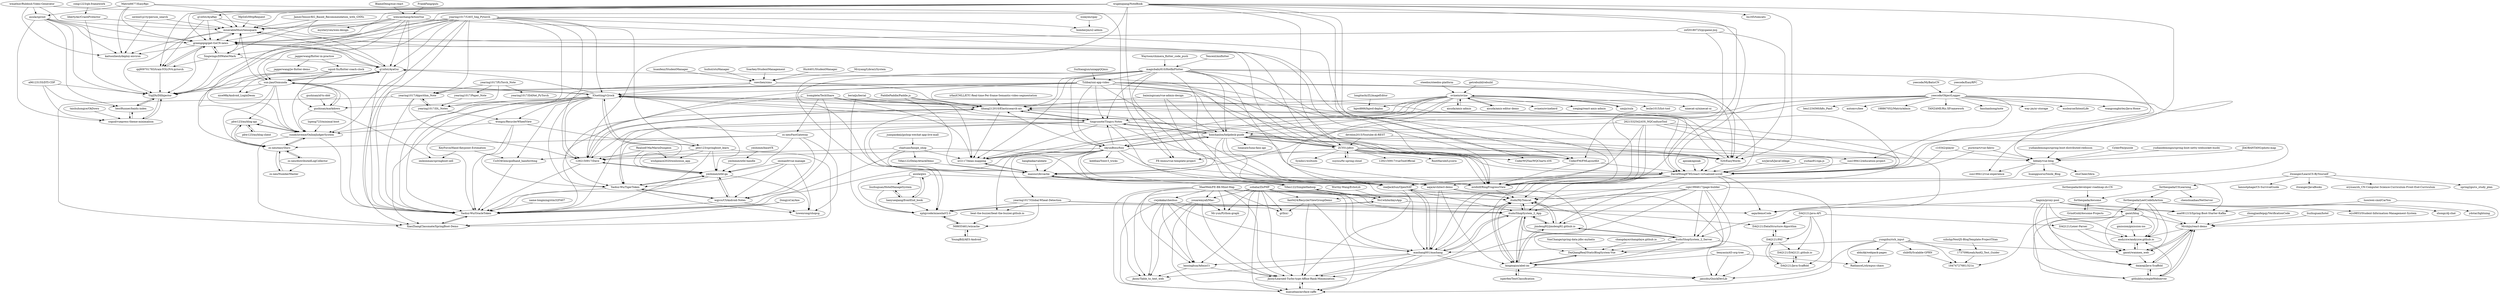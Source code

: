digraph G {
"BlameDeng/xue-react" -> "wencaizhang/ActionVue" ["e"=1]
"Soarkey/StudentManagement" -> "rawchen/sims" ["e"=1]
"getrebuild/rebuild" -> "ovineio/ovine" ["e"=1]
"purestart/vue-fabric" -> "DavidWong9785/react-virtualized-scroll" ["e"=1]
"purestart/vue-fabric" -> "hbbaly/vue-blog" ["e"=1]
"JIAOBANTANG/photo-map" -> "hbbaly/vue-blog" ["e"=1]
"baimingxuan/vue-admin-design" -> "lihang212010/Elasticsearch-ais" ["e"=1]
"baimingxuan/vue-admin-design" -> "hoochanlon/helpdesk-guide" ["e"=1]
"baimingxuan/vue-admin-design" -> "DavidWong9785/react-virtualized-scroll" ["e"=1]
"baimingxuan/vue-admin-design" -> "realJackSun/OpenNAT" ["e"=1]
"Mp5A5/HttpRequest" -> "miserableMost/tensquare" ["e"=1]
"FrankFang/gulu" -> "wencaizhang/ActionVue" ["e"=1]
"aisuda/amis-admin" -> "ovineio/ovine" ["e"=1]
"itudo/MyTomcat" -> "itudo/ShopSystem_2_App"
"itudo/MyTomcat" -> "jimdeng92/jimdeng92.github.io" ["e"=1]
"itudo/MyTomcat" -> "kingmajun/abel-im"
"ovineio/ovine" -> "aisuda/amis-editor-demo" ["e"=1]
"ovineio/ovine" -> "aisuda/amis-admin" ["e"=1]
"ovineio/ovine" -> "ovineio/ovineherd" ["e"=1]
"ovineio/ovine" -> "xr2117/bean-mapping"
"ovineio/ovine" -> "lihang212010/Elasticsearch-ais"
"ovineio/ovine" -> "realJackSun/OpenNAT"
"ovineio/ovine" -> "tingyunote/Tingyu-Notes"
"ovineio/ovine" -> "iceqing/react-amis-admin" ["e"=1]
"ovineio/ovine" -> "Yaohui-Wu/TigerToken"
"ovineio/ovine" -> "umijs/sula" ["e"=1]
"ovineio/ovine" -> "hoochanlon/helpdesk-guide"
"ovineio/ovine" -> "bgwd666/bgwd-deploy"
"ovineio/ovine" -> "leslie1015/list-tool" ["e"=1]
"ovineio/ovine" -> "skyunBoss/fsxy"
"ovineio/ovine" -> "ninecat-ui/ninecat-ui" ["e"=1]
"yeecode/ObjectLogger" -> "way-jm/xr-storage" ["e"=1]
"yeecode/ObjectLogger" -> "hbbaly/vue-blog"
"yeecode/ObjectLogger" -> "ausboyue/IntentLife" ["e"=1]
"yeecode/ObjectLogger" -> "wangcongbirley/Java-Home" ["e"=1]
"yeecode/ObjectLogger" -> "mazouri/kvcache"
"yeecode/ObjectLogger" -> "sun199412/education-project" ["e"=1]
"yeecode/ObjectLogger" -> "ben1234560/k8s_PaaS" ["e"=1]
"yeecode/ObjectLogger" -> "lihang212010/Elasticsearch-ais"
"yeecode/ObjectLogger" -> "xr2117/bean-mapping"
"yeecode/ObjectLogger" -> "automvc/bee" ["e"=1]
"yeecode/ObjectLogger" -> "188867052/MatrixAdmin" ["e"=1]
"yeecode/ObjectLogger" -> "sun199412/vue-experience" ["e"=1]
"yeecode/ObjectLogger" -> "CoderFM/FMLayoutKit" ["e"=1]
"yeecode/ObjectLogger" -> "TANZAME/Riz.XFramework" ["e"=1]
"yeecode/ObjectLogger" -> "fanshanhong/note" ["e"=1]
"steedos/steedos-platform" -> "ovineio/ovine" ["e"=1]
"tingyunote/Tingyu-Notes" -> "lihang212010/Elasticsearch-ais"
"tingyunote/Tingyu-Notes" -> "xr2117/bean-mapping"
"tingyunote/Tingyu-Notes" -> "DavidWong9785/react-virtualized-scroll"
"tingyunote/Tingyu-Notes" -> "520/EasyWords" ["e"=1]
"tingyunote/Tingyu-Notes" -> "hoochanlon/helpdesk-guide"
"tingyunote/Tingyu-Notes" -> "Yaohui-Wu/OracleToken"
"tingyunote/Tingyu-Notes" -> "1292150917/Dave"
"tingyunote/Tingyu-Notes" -> "realJackSun/OpenNAT"
"tingyunote/Tingyu-Notes" -> "IOsetting/v2rock"
"tingyunote/Tingyu-Notes" -> "mazouri/kvcache"
"tingyunote/Tingyu-Notes" -> "aaja/architect-demo" ["e"=1]
"SuiXiangjun/uniappQQmic" -> "Tzlibai/uni-app-video" ["e"=1]
"changdaye/changdaye.github.io" -> "DaiQiangReal/StaticBlogSystem-Vue"
"andyyxw/andyyxw.github.io" -> "gaoxt/wanmen_web"
"yudiandemingzi/spring-boot-distributed-redisson" -> "hbbaly/vue-blog" ["e"=1]
"c10342/player" -> "hbbaly/vue-blog" ["e"=1]
"c10342/player" -> "DavidWong9785/react-virtualized-scroll" ["e"=1]
"zhongjianfeipqy/VerificationCode" -> "Mrshiju/react-demo"
"zxf20180725/pygame-jxzj" -> "520/EasyWords" ["e"=1]
"zxf20180725/pygame-jxzj" -> "greenpipig/get-GoCN-news"
"zxf20180725/pygame-jxzj" -> "mtdhllf/RingProgressView"
"Hui4401/StudentManager" -> "rawchen/sims" ["e"=1]
"Mrzyang/LibrarySystem" -> "rawchen/sims" ["e"=1]
"liuzhuguan/HotelManageSystem" -> "xplqycode/miaoshaV2.0"
"liuzhuguan/HotelManageSystem" -> "hanyueqiang/frontEnd_book"
"CyberFei/puzzle" -> "hbbaly/vue-blog" ["e"=1]
"itudo/ShopSystem_2_Server" -> "itudo/MyTomcat"
"itudo/ShopSystem_2_Server" -> "itudo/ShopSystem_2_App"
"itudo/ShopSystem_2_Server" -> "jimdeng92/jimdeng92.github.io" ["e"=1]
"itudo/ShopSystem_2_Server" -> "kingmajun/abel-im"
"itudo/ShopSystem_2_Server" -> "DaiQiangReal/StaticBlogSystem-Vue"
"itudo/ShopSystem_2_Server" -> "mashang001/mashang"
"itudo/ShopSystem_2_Server" -> "jaxsohu/QuickDevLib"
"yudiandemingzi/spring-boot-netty-websocket-huobi" -> "hbbaly/vue-blog" ["e"=1]
"itudo/ShopSystem_2_App" -> "itudo/MyTomcat"
"itudo/ShopSystem_2_App" -> "kingmajun/abel-im"
"itudo/ShopSystem_2_App" -> "itudo/ShopSystem_2_Server"
"itudo/ShopSystem_2_App" -> "jimdeng92/jimdeng92.github.io" ["e"=1]
"itudo/ShopSystem_2_App" -> "mashang001/mashang"
"itudo/ShopSystem_2_App" -> "jkooy/Learned-Turbo-type-Affine-Rank-Minimization"
"hbbaly/vue-blog" -> "huangguorui/Smile_Blog" ["e"=1]
"hbbaly/vue-blog" -> "sun199412/vue-experience" ["e"=1]
"hbbaly/vue-blog" -> "realJackSun/OpenNAT"
"hbbaly/vue-blog" -> "zhuCheer/libra" ["e"=1]
"a96123155/DTI-CDF" -> "bestRunner/baidu-index"
"a96123155/DTI-CDF" -> "sogud/vuepress-theme-minimalism"
"a96123155/DTI-CDF" -> "YiqiDh/DllInjector"
"fan0424/RecyclerViewGroupDemo" -> "maxuehao/arcface-caffe"
"fan0424/RecyclerViewGroupDemo" -> "grllxx/-"
"fan0424/RecyclerViewGroupDemo" -> "jkooy/Learned-Turbo-type-Affine-Rank-Minimization"
"mtdhllf/RingProgressView" -> "itudo/MyTomcat"
"yearing1017/DL_Notes" -> "yearing1017/Algorithm_Note"
"yearing1017/DL_Notes" -> "wongzy/RecyclerWheelView"
"5ingwings/DIWaterMark" -> "greenpipig/get-GoCN-news"
"5ingwings/DIWaterMark" -> "miserableMost/tensquare"
"5ingwings/DIWaterMark" -> "qq909701783/train-YOLOV4-pytorch"
"5ingwings/DIWaterMark" -> "g1n0st/AyaGui"
"5ingwings/DIWaterMark" -> "YiqiDh/DllInjector"
"liuzhuguan/hotel" -> "Mrshiju/react-demo"
"Mrshiju/react-demo" -> "daiaoqi/Java-Scaffold"
"Mrshiju/react-demo" -> "githublss/simpleWebserver"
"Mrshiju/react-demo" -> "andyyxw/andyyxw.github.io"
"Mrshiju/react-demo" -> "gaoxt/wanmen_web"
"wencaizhang/ActionVue" -> "g1n0st/AyaGui"
"wencaizhang/ActionVue" -> "Yaohui-Wu/OracleToken"
"wencaizhang/ActionVue" -> "mtdhllf/RingProgressView"
"wencaizhang/ActionVue" -> "miserableMost/tensquare"
"wencaizhang/ActionVue" -> "mysteryven/wen-design" ["e"=1]
"wencaizhang/ActionVue" -> "sundyloveme/OnlineJudgerSystem"
"wencaizhang/ActionVue" -> "sun-jiao/Osmunda"
"wencaizhang/ActionVue" -> "greenpipig/get-GoCN-news"
"pbw123/springboot_learn" -> "wishpeace2020/xinlizixun_app"
"pbw123/springboot_learn" -> "Yaohui-Wu/OracleToken"
"pbw123/springboot_learn" -> "yeshimei/ntbl-ga"
"pbw123/springboot_learn" -> "1292150917/Dave"
"pbw123/springboot_learn" -> "XiaoZhangClassmate/SpringBoot-Demo"
"pbw123/springboot_learn" -> "IOsetting/v2rock"
"yeshimei/baseVX" -> "yeshimei/ntbl-handle"
"yeshimei/ntbl-handle" -> "yeshimei/ntbl-ga"
"KeyForce/Hand-Keypoint-Estimation" -> "CuSO4Gem/godhand_handwriting"
"KeyForce/Hand-Keypoint-Estimation" -> "imleonmax/springboot-sell"
"yszhao91/cga.js" -> "DavidWong9785/react-virtualized-scroll" ["e"=1]
"DAQ121/java-API" -> "DAQ121/DAQ121.github.io"
"DAQ121/java-API" -> "DAQ121/Java-Scaffold"
"DAQ121/java-API" -> "DAQ121/PAT"
"DAQ121/java-API" -> "DAQ121/Lexer-Parser" ["e"=1]
"DAQ121/java-API" -> "DAQ121/DataStructure-Algorithm"
"VonChange/spring-data-jdbc-mybatis" -> "DaiQiangReal/StaticBlogSystem-Vue" ["e"=1]
"aisuda/amis-editor-demo" -> "ovineio/ovine" ["e"=1]
"luosiwei-cmd/CarYon" -> "Mrshiju/react-demo" ["e"=1]
"luosiwei-cmd/CarYon" -> "aaa081215/Spring-Boot-Starter-Kafka" ["e"=1]
"PaddlePaddle/Paddle.js" -> "xr2117/bean-mapping" ["e"=1]
"PaddlePaddle/Paddle.js" -> "lihang212010/Elasticsearch-ais" ["e"=1]
"PaddlePaddle/Paddle.js" -> "mazouri/kvcache" ["e"=1]
"lzpeng723/minimal-boot" -> "sundyloveme/OnlineJudgerSystem"
"name-longming/stm32F407" -> "Yaohui-Wu/OracleToken" ["e"=1]
"JamesTensor/KG_Based_Recommendation_with_GNNs" -> "miserableMost/tensquare" ["e"=1]
"JamesTensor/KG_Based_Recommendation_with_GNNs" -> "greenpipig/get-GoCN-news" ["e"=1]
"JamesTensor/KG_Based_Recommendation_with_GNNs" -> "mtdhllf/RingProgressView" ["e"=1]
"yearing1017/UAVI_Seg_Pytorch" -> "sundyloveme/OnlineJudgerSystem"
"yearing1017/UAVI_Seg_Pytorch" -> "g1n0st/AyaGui"
"yearing1017/UAVI_Seg_Pytorch" -> "yearing1017/Algorithm_Note"
"yearing1017/UAVI_Seg_Pytorch" -> "IOsetting/v2rock"
"yearing1017/UAVI_Seg_Pytorch" -> "greenpipig/get-GoCN-news"
"yearing1017/UAVI_Seg_Pytorch" -> "mtdhllf/RingProgressView"
"yearing1017/UAVI_Seg_Pytorch" -> "miserableMost/tensquare"
"yearing1017/UAVI_Seg_Pytorch" -> "5ingwings/DIWaterMark"
"yearing1017/UAVI_Seg_Pytorch" -> "yearing1017/DL_Notes"
"yearing1017/UAVI_Seg_Pytorch" -> "sun-jiao/Osmunda"
"yearing1017/UAVI_Seg_Pytorch" -> "YiqiDh/DllInjector"
"yearing1017/UAVI_Seg_Pytorch" -> "Yaohui-Wu/OracleToken"
"yearing1017/UAVI_Seg_Pytorch" -> "1292150917/Dave"
"yearing1017/UAVI_Seg_Pytorch" -> "bomberjin/o2-admin"
"yearing1017/UAVI_Seg_Pytorch" -> "pbw123/springboot_learn"
"Matrix6677/EasyRpc" -> "kaituozhesh/deploy-environ"
"Matrix6677/EasyRpc" -> "greenpipig/get-GoCN-news"
"Matrix6677/EasyRpc" -> "miserableMost/tensquare"
"Matrix6677/EasyRpc" -> "FE-linmu/vue-template-project" ["e"=1]
"Matrix6677/EasyRpc" -> "auula/sprout"
"umijs/sula" -> "ovineio/ovine" ["e"=1]
"yeecode/EasyRPC" -> "yeecode/ObjectLogger" ["e"=1]
"wmathor/Rubbish-Video-Generator" -> "greenpipig/get-GoCN-news" ["e"=1]
"wmathor/Rubbish-Video-Generator" -> "auula/sprout" ["e"=1]
"wmathor/Rubbish-Video-Generator" -> "DavidWong9785/react-virtualized-scroll" ["e"=1]
"wmathor/Rubbish-Video-Generator" -> "kaituozhesh/deploy-environ" ["e"=1]
"develon2015/Youtube-dl-REST" -> "ZCY01/jdtry" ["e"=1]
"develon2015/Youtube-dl-REST" -> "DavidWong9785/react-virtualized-scroll" ["e"=1]
"xuyisu/fw-spring-cloud" -> "ZCY01/jdtry" ["e"=1]
"lihang212010/Elasticsearch-ais" -> "xr2117/bean-mapping"
"lihang212010/Elasticsearch-ais" -> "1292150917/Dave"
"lihang212010/Elasticsearch-ais" -> "xplqycode/miaoshaV2.0"
"lihang212010/Elasticsearch-ais" -> "tingyunote/Tingyu-Notes"
"lihang212010/Elasticsearch-ais" -> "Yaohui-Wu/OracleToken"
"520/EasyWords" -> "DavidWong9785/react-virtualized-scroll" ["e"=1]
"520/EasyWords" -> "lihang212010/Elasticsearch-ais" ["e"=1]
"CoderFM/FMLayoutKit" -> "mtdhllf/RingProgressView" ["e"=1]
"CoderFM/FMLayoutKit" -> "DavidWong9785/react-virtualized-scroll" ["e"=1]
"auula/gws" -> "xplqycode/miaoshaV2.0"
"auula/gws" -> "liuzhuguan/HotelManageSystem"
"auula/gws" -> "hanyueqiang/frontEnd_book"
"auula/gws" -> "aaa081215/Spring-Boot-Starter-Kafka"
"ZCY01/jdtry" -> "DavidWong9785/react-virtualized-scroll"
"ZCY01/jdtry" -> "CoderWQYao/WQCharts-iOS" ["e"=1]
"ZCY01/jdtry" -> "520/EasyWords" ["e"=1]
"ZCY01/jdtry" -> "hoochanlon/helpdesk-guide"
"ZCY01/jdtry" -> "CoderFM/FMLayoutKit" ["e"=1]
"ZCY01/jdtry" -> "FE-linmu/vue-template-project" ["e"=1]
"ZCY01/jdtry" -> "mtdhllf/RingProgressView"
"ZCY01/jdtry" -> "sun199412/education-project" ["e"=1]
"ZCY01/jdtry" -> "greenpipig/get-GoCN-news"
"ZCY01/jdtry" -> "g1n0st/AyaGui"
"ZCY01/jdtry" -> "xuyisu/fw-spring-cloud" ["e"=1]
"ZCY01/jdtry" -> "1292150917/vueToolOfficial" ["e"=1]
"ZCY01/jdtry" -> "RootHarold/Lycoris" ["e"=1]
"ZCY01/jdtry" -> "miserableMost/tensquare"
"ZCY01/jdtry" -> "Symbo1/wsltools" ["e"=1]
"hoochanlon/helpdesk-guide" -> "DavidWong9785/react-virtualized-scroll"
"hoochanlon/helpdesk-guide" -> "lihang212010/Elasticsearch-ais"
"hoochanlon/helpdesk-guide" -> "CoderFM/FMLayoutKit" ["e"=1]
"hoochanlon/helpdesk-guide" -> "xr2117/bean-mapping"
"hoochanlon/helpdesk-guide" -> "aaja/architect-demo" ["e"=1]
"hoochanlon/helpdesk-guide" -> "mtdhllf/RingProgressView"
"hoochanlon/helpdesk-guide" -> "realJackSun/OpenNAT"
"hoochanlon/helpdesk-guide" -> "tingyunote/Tingyu-Notes"
"hoochanlon/helpdesk-guide" -> "IOsetting/v2rock"
"hoochanlon/helpdesk-guide" -> "ZCY01/jdtry"
"hoochanlon/helpdesk-guide" -> "520/EasyWords" ["e"=1]
"hoochanlon/helpdesk-guide" -> "aaja/demoCode" ["e"=1]
"hoochanlon/helpdesk-guide" -> "mazouri/kvcache"
"hoochanlon/helpdesk-guide" -> "skyunBoss/fsxy"
"hoochanlon/helpdesk-guide" -> "lunasaw/luna-fans-api" ["e"=1]
"apioak/apioak" -> "DavidWong9785/react-virtualized-scroll" ["e"=1]
"lcomplete/TechShare" -> "Yaohui-Wu/TigerToken" ["e"=1]
"lcomplete/TechShare" -> "tingyunote/Tingyu-Notes" ["e"=1]
"lcomplete/TechShare" -> "xr2117/bean-mapping" ["e"=1]
"lcomplete/TechShare" -> "DavidWong9785/react-virtualized-scroll" ["e"=1]
"lcomplete/TechShare" -> "lihang212010/Elasticsearch-ais" ["e"=1]
"lcomplete/TechShare" -> "wgycs/CSAndroid-Notes" ["e"=1]
"lcomplete/TechShare" -> "zs-neo/FastGateway" ["e"=1]
"wugenqiang/NoteBook" -> "5ingwings/DIWaterMark"
"wugenqiang/NoteBook" -> "CoderWQYao/WQCharts-iOS" ["e"=1]
"wugenqiang/NoteBook" -> "miserableMost/tensquare"
"wugenqiang/NoteBook" -> "g1n0st/AyaRay"
"wugenqiang/NoteBook" -> "mtdhllf/RingProgressView"
"wugenqiang/NoteBook" -> "greenpipig/get-GoCN-news"
"wugenqiang/NoteBook" -> "1292150917/Dave"
"wugenqiang/NoteBook" -> "ZCY01/jdtry"
"wugenqiang/NoteBook" -> "FE-linmu/vue-template-project" ["e"=1]
"wugenqiang/NoteBook" -> "DavidWong9785/react-virtualized-scroll"
"wugenqiang/NoteBook" -> "CoderFM/FMLayoutKit" ["e"=1]
"wugenqiang/NoteBook" -> "YiqiDh/DllInjector"
"wugenqiang/NoteBook" -> "520/EasyWords" ["e"=1]
"wugenqiang/NoteBook" -> "liu165/tomcats" ["e"=1]
"wugenqiang/NoteBook" -> "qq909701783/train-YOLOV4-pytorch"
"cqm1994617/page-builder" -> "itudo/MyTomcat"
"cqm1994617/page-builder" -> "itudo/ShopSystem_2_App"
"cqm1994617/page-builder" -> "jimdeng92/jimdeng92.github.io" ["e"=1]
"cqm1994617/page-builder" -> "maxuehao/arcface-caffe"
"cqm1994617/page-builder" -> "jkooy/Learned-Turbo-type-Affine-Rank-Minimization"
"cqm1994617/page-builder" -> "itudo/ShopSystem_2_Server"
"cqm1994617/page-builder" -> "fan0424/RecyclerViewGroupDemo"
"cqm1994617/page-builder" -> "DaiQiangReal/StaticBlogSystem-Vue"
"cqm1994617/page-builder" -> "kingmajun/abel-im"
"juanpaokeji/jpshop-wechat-app-live-mall" -> "chaituan/fanqie_shop" ["e"=1]
"githublss/simpleWebserver" -> "daiaoqi/Java-Scaffold"
"githublss/simpleWebserver" -> "Mrshiju/react-demo"
"githublss/simpleWebserver" -> "andyyxw/andyyxw.github.io"
"1737096yeah/AndQ_Test_Guider" -> "18474727681/321a"
"daiaoqi/Java-Scaffold" -> "githublss/simpleWebserver"
"daiaoqi/Java-Scaffold" -> "Mrshiju/react-demo"
"isperfee/TextClassification" -> "kingmajun/abel-im" ["e"=1]
"szhshp/NextJS-BlogTemplate-ProjectTitan" -> "1737096yeah/AndQ_Test_Guider"
"rawchen/sims" -> "lihang212010/Elasticsearch-ais"
"rawchen/sims" -> "CoderFM/FMLayoutKit" ["e"=1]
"rawchen/sims" -> "Yaohui-Wu/OracleToken"
"rawchen/sims" -> "IOsetting/v2rock"
"yearing1017/Algorithm_Note" -> "yearing1017/DL_Notes"
"yearing1017/Algorithm_Note" -> "Yaohui-Wu/OracleToken"
"yearing1017/Algorithm_Note" -> "XiaoZhangClassmate/SpringBoot-Demo"
"yearing1017/Algorithm_Note" -> "1292150917/Dave"
"Tzlibai/uni-app-video" -> "lihang212010/Elasticsearch-ais"
"Tzlibai/uni-app-video" -> "mtdhllf/RingProgressView"
"Tzlibai/uni-app-video" -> "hoochanlon/helpdesk-guide"
"Tzlibai/uni-app-video" -> "1292150917/Dave"
"Tzlibai/uni-app-video" -> "DavidWong9785/react-virtualized-scroll"
"Tzlibai/uni-app-video" -> "520/EasyWords" ["e"=1]
"Tzlibai/uni-app-video" -> "CoderFM/FMLayoutKit" ["e"=1]
"Tzlibai/uni-app-video" -> "tingyunote/Tingyu-Notes"
"Tzlibai/uni-app-video" -> "skyunBoss/fsxy"
"Tzlibai/uni-app-video" -> "aaja/architect-demo" ["e"=1]
"Tzlibai/uni-app-video" -> "Yaohui-Wu/OracleToken"
"Tzlibai/uni-app-video" -> "ZCY01/jdtry"
"Tzlibai/uni-app-video" -> "yearing1017/Algorithm_Note"
"Tzlibai/uni-app-video" -> "IOsetting/v2rock"
"Tzlibai/uni-app-video" -> "XiaoZhangClassmate/SpringBoot-Demo"
"magicbaby810/HotfixFlutter" -> "xr2117/bean-mapping"
"magicbaby810/HotfixFlutter" -> "lihang212010/Elasticsearch-ais"
"magicbaby810/HotfixFlutter" -> "realJackSun/OpenNAT"
"magicbaby810/HotfixFlutter" -> "aaja/architect-demo" ["e"=1]
"magicbaby810/HotfixFlutter" -> "tingyunote/Tingyu-Notes"
"magicbaby810/HotfixFlutter" -> "520/EasyWords" ["e"=1]
"magicbaby810/HotfixFlutter" -> "hoochanlon/helpdesk-guide"
"magicbaby810/HotfixFlutter" -> "skyunBoss/fsxy"
"magicbaby810/HotfixFlutter" -> "mazouri/kvcache"
"magicbaby810/HotfixFlutter" -> "CoderFM/FMLayoutKit" ["e"=1]
"magicbaby810/HotfixFlutter" -> "mtdhllf/RingProgressView"
"magicbaby810/HotfixFlutter" -> "Yifan122/SimpleHadoop" ["e"=1]
"magicbaby810/HotfixFlutter" -> "xplqycode/miaoshaV2.0"
"magicbaby810/HotfixFlutter" -> "Tzlibai/uni-app-video"
"magicbaby810/HotfixFlutter" -> "DavidWong9785/react-virtualized-scroll"
"skyunBoss/fsxy" -> "lihang212010/Elasticsearch-ais"
"skyunBoss/fsxy" -> "realJackSun/OpenNAT"
"skyunBoss/fsxy" -> "xr2117/bean-mapping"
"skyunBoss/fsxy" -> "aaja/architect-demo" ["e"=1]
"skyunBoss/fsxy" -> "mazouri/kvcache"
"skyunBoss/fsxy" -> "hoochanlon/helpdesk-guide"
"skyunBoss/fsxy" -> "Yaohui-Wu/OracleToken"
"skyunBoss/fsxy" -> "beat-the-buzzer/beat-the-buzzer.github.io"
"skyunBoss/fsxy" -> "tingyunote/Tingyu-Notes"
"skyunBoss/fsxy" -> "yearing1017/Global-Wheat-Detection"
"skyunBoss/fsxy" -> "hbbaly/vue-blog"
"skyunBoss/fsxy" -> "mashang001/mashang"
"skyunBoss/fsxy" -> "1292150917/Dave"
"skyunBoss/fsxy" -> "kiddliao/Yolov3_tricks" ["e"=1]
"skyunBoss/fsxy" -> "mtdhllf/RingProgressView"
"forthespada/LeetCodeInAction" -> "gaoxt/wanmen_web"
"forthespada/LeetCodeInAction" -> "xhongc/dj-chat" ["e"=1]
"forthespada/LeetCodeInAction" -> "gaoxt/blog"
"forthespada/LeetCodeInAction" -> "andyyxw/andyyxw.github.io"
"forthespada/LeetCodeInAction" -> "ydstar/lightning" ["e"=1]
"forthespada/LeetCodeInAction" -> "wys9853/Student-Information-Management-System" ["e"=1]
"forthespada/LeetCodeInAction" -> "18474727681/321a"
"oxonan9/vue-manage" -> "wgycs/CSAndroid-Notes"
"oxonan9/vue-manage" -> "Yaohui-Wu/TigerToken"
"oxonan9/vue-manage" -> "yeshimei/ntbl-ga"
"oxonan9/vue-manage" -> "luwenrong/shopcg"
"beat-the-buzzer/beat-the-buzzer.github.io" -> "568655461/wiicache"
"sun199412/education-project" -> "DavidWong9785/react-virtualized-scroll" ["e"=1]
"zs-neo/FastGateway" -> "luwenrong/shopcg"
"zs-neo/FastGateway" -> "Yaohui-Wu/TigerToken"
"zs-neo/FastGateway" -> "wgycs/CSAndroid-Notes"
"zs-neo/FastGateway" -> "yeshimei/ntbl-ga"
"zs-neo/FastGateway" -> "zs-neo/easyShiro"
"2621532542/iOS_NQConfuseTool" -> "DavidWong9785/react-virtualized-scroll" ["e"=1]
"2621532542/iOS_NQConfuseTool" -> "hoochanlon/helpdesk-guide" ["e"=1]
"2621532542/iOS_NQConfuseTool" -> "realJackSun/OpenNAT" ["e"=1]
"2621532542/iOS_NQConfuseTool" -> "mtdhllf/RingProgressView" ["e"=1]
"2621532542/iOS_NQConfuseTool" -> "mashang001/mashang" ["e"=1]
"2621532542/iOS_NQConfuseTool" -> "itudo/ShopSystem_2_Server" ["e"=1]
"2621532542/iOS_NQConfuseTool" -> "itudo/MyTomcat" ["e"=1]
"IOsetting/v2rock" -> "Yaohui-Wu/OracleToken"
"IOsetting/v2rock" -> "sundyloveme/OnlineJudgerSystem"
"IOsetting/v2rock" -> "XiaoZhangClassmate/SpringBoot-Demo"
"IOsetting/v2rock" -> "Yaohui-Wu/TigerToken"
"IOsetting/v2rock" -> "lihang212010/Elasticsearch-ais"
"IOsetting/v2rock" -> "pbw123/springboot_learn"
"IOsetting/v2rock" -> "sun-jiao/Osmunda"
"IOsetting/v2rock" -> "g1n0st/AyaGui"
"IOsetting/v2rock" -> "wongzy/RecyclerWheelView"
"IOsetting/v2rock" -> "1292150917/Dave"
"IOsetting/v2rock" -> "yeshimei/ntbl-ga"
"IOsetting/v2rock" -> "CuSO4Gem/godhand_handwriting"
"IOsetting/v2rock" -> "DavidWong9785/react-virtualized-scroll"
"IOsetting/v2rock" -> "520/EasyWords" ["e"=1]
"IOsetting/v2rock" -> "gushisan/markdown"
"yeecode/MyBatisCN" -> "yeecode/ObjectLogger" ["e"=1]
"DAQ121/Lexer-Parser" -> "andyyxw/andyyxw.github.io" ["e"=1]
"DAQ121/Lexer-Parser" -> "gaoxt/wanmen_web" ["e"=1]
"squid-Xu/flutter-coach-clock" -> "nice98k/Android_LoginDeom"
"squid-Xu/flutter-coach-clock" -> "gushisan/markdown"
"squid-Xu/flutter-coach-clock" -> "sundyloveme/OnlineJudgerSystem"
"squid-Xu/flutter-coach-clock" -> "zs-neo/easyShiro"
"squid-Xu/flutter-coach-clock" -> "sun-jiao/Osmunda"
"irfanICMLL/ETC-Real-time-Per-frame-Semantic-video-segmentation" -> "lihang212010/Elasticsearch-ais" ["e"=1]
"hanyueqiang/frontEnd_book" -> "xplqycode/miaoshaV2.0"
"hanyueqiang/frontEnd_book" -> "liuzhuguan/HotelManageSystem"
"hanyueqiang/frontEnd_book" -> "auula/gws"
"serend1p1ty/person_search" -> "miserableMost/tensquare" ["e"=1]
"serend1p1ty/person_search" -> "kaituozhesh/deploy-environ" ["e"=1]
"kagxin/proxy-pool" -> "gaoxt/wanmen_web"
"kagxin/proxy-pool" -> "andyyxw/andyyxw.github.io"
"kagxin/proxy-pool" -> "Mrshiju/react-demo"
"kagxin/proxy-pool" -> "aaja/demoCode" ["e"=1]
"kagxin/proxy-pool" -> "daiaoqi/Java-Scaffold"
"kagxin/proxy-pool" -> "githublss/simpleWebserver"
"kagxin/proxy-pool" -> "aaa081215/Spring-Boot-Starter-Kafka"
"kagxin/proxy-pool" -> "gaoxt/blog"
"DavidWong9785/react-virtualized-scroll" -> "mtdhllf/RingProgressView"
"DavidWong9785/react-virtualized-scroll" -> "jimdeng92/jimdeng92.github.io" ["e"=1]
"DavidWong9785/react-virtualized-scroll" -> "itudo/MyTomcat"
"DavidWong9785/react-virtualized-scroll" -> "aaja/architect-demo" ["e"=1]
"DavidWong9785/react-virtualized-scroll" -> "itudo/ShopSystem_2_App"
"DavidWong9785/react-virtualized-scroll" -> "mashang001/mashang"
"DavidWong9785/react-virtualized-scroll" -> "itudo/ShopSystem_2_Server"
"DavidWong9785/react-virtualized-scroll" -> "aaja/demoCode" ["e"=1]
"DavidWong9785/react-virtualized-scroll" -> "kingmajun/abel-im"
"DavidWong9785/react-virtualized-scroll" -> "realJackSun/OpenNAT"
"jaggerwang/flutter-in-practice" -> "jaggerwang/jw-flutter-demo"
"jaggerwang/flutter-in-practice" -> "squid-Xu/flutter-coach-clock"
"berialjs/berial" -> "xplqycode/miaoshaV2.0" ["e"=1]
"berialjs/berial" -> "lihang212010/Elasticsearch-ais" ["e"=1]
"yearing1017/Global-Wheat-Detection" -> "568655461/wiicache"
"yearing1017/Global-Wheat-Detection" -> "aaja/demoCode" ["e"=1]
"yearing1017/Global-Wheat-Detection" -> "xplqycode/miaoshaV2.0"
"yearing1017/Global-Wheat-Detection" -> "aaa081215/Spring-Boot-Starter-Kafka"
"yearing1017/Global-Wheat-Detection" -> "beat-the-buzzer/beat-the-buzzer.github.io"
"shib0li/Scalable-GPRN" -> "18474727681/321a"
"chaituan/fanqie_shop" -> "mazouri/kvcache"
"chaituan/fanqie_shop" -> "xr2117/bean-mapping"
"chaituan/fanqie_shop" -> "Yifan122/DelayAttackDemo"
"chaituan/fanqie_shop" -> "Yaohui-Wu/OracleToken"
"chaituan/fanqie_shop" -> "realJackSun/OpenNAT"
"chaituan/fanqie_shop" -> "CuSO4Gem/godhand_handwriting"
"xulayen/cpay" -> "bomberjin/o2-admin"
"CuSO4Gem/godhand_handwriting" -> "Yaohui-Wu/OracleToken"
"xzyJavaX/JavaCollege" -> "DavidWong9785/react-virtualized-scroll" ["e"=1]
"g1n0st/AyaRay" -> "greenpipig/get-GoCN-news"
"g1n0st/AyaRay" -> "miserableMost/tensquare"
"g1n0st/AyaRay" -> "qq909701783/train-YOLOV4-pytorch"
"g1n0st/AyaRay" -> "g1n0st/AyaGui"
"aaa081215/Spring-Boot-Starter-Kafka" -> "Mrshiju/react-demo"
"cwjokaka/cheshuo" -> "lanxinghua/AdminUi"
"cwjokaka/cheshuo" -> "jkooy/Table_to_text_web"
"cwjokaka/cheshuo" -> "jkooy/Learned-Turbo-type-Affine-Rank-Minimization"
"cwjokaka/cheshuo" -> "maxuehao/arcface-caffe"
"cwjokaka/cheshuo" -> "itudo/ShopSystem_2_App"
"cwjokaka/cheshuo" -> "mashang001/mashang"
"youaremyall/Mac-" -> "maxuehao/arcface-caffe"
"youaremyall/Mac-" -> "jkooy/Learned-Turbo-type-Affine-Rank-Minimization"
"youaremyall/Mac-" -> "jkooy/Table_to_text_web"
"youaremyall/Mac-" -> "Mr-yun/Python-graph"
"youaremyall/Mac-" -> "lanxinghua/AdminUi"
"greenpipig/get-GoCN-news" -> "miserableMost/tensquare"
"greenpipig/get-GoCN-news" -> "kaituozhesh/deploy-environ"
"greenpipig/get-GoCN-news" -> "YiqiDh/DllInjector"
"greenpipig/get-GoCN-news" -> "qq909701783/train-YOLOV4-pytorch"
"greenpipig/get-GoCN-news" -> "g1n0st/AyaGui"
"greenpipig/get-GoCN-news" -> "5ingwings/DIWaterMark"
"qq909701783/train-YOLOV4-pytorch" -> "YiqiDh/DllInjector"
"qq909701783/train-YOLOV4-pytorch" -> "greenpipig/get-GoCN-news"
"Realself-Ma/MarioDungeon" -> "wishpeace2020/xinlizixun_app"
"Realself-Ma/MarioDungeon" -> "yeshimei/ntbl-ga"
"Realself-Ma/MarioDungeon" -> "1292150917/Dave"
"liangbaika/validate" -> "mazouri/kvcache" ["e"=1]
"sun-jiao/Osmunda" -> "sundyloveme/OnlineJudgerSystem"
"sun-jiao/Osmunda" -> "g1n0st/AyaGui"
"sun-jiao/Osmunda" -> "gushisan/markdown"
"sun-jiao/Osmunda" -> "YiqiDh/DllInjector"
"sun-jiao/Osmunda" -> "pbw123/myblog-api"
"sun-jiao/Osmunda" -> "zs-neo/easyShiro"
"sun-jiao/Osmunda" -> "IOsetting/v2rock"
"sun-jiao/Osmunda" -> "nice98k/Android_LoginDeom"
"sun-jiao/Osmunda" -> "Yaohui-Wu/OracleToken"
"sun-jiao/Osmunda" -> "miserableMost/tensquare"
"maxuehao/arcface-caffe" -> "jkooy/Learned-Turbo-type-Affine-Rank-Minimization"
"jimdeng92/jimdeng92.github.io" -> "itudo/MyTomcat" ["e"=1]
"jimdeng92/jimdeng92.github.io" -> "itudo/ShopSystem_2_App" ["e"=1]
"jimdeng92/jimdeng92.github.io" -> "kingmajun/abel-im" ["e"=1]
"jimdeng92/jimdeng92.github.io" -> "itudo/ShopSystem_2_Server" ["e"=1]
"auula/sprout" -> "greenpipig/get-GoCN-news"
"auula/sprout" -> "miserableMost/tensquare"
"auula/sprout" -> "YiqiDh/DllInjector"
"auula/sprout" -> "kaituozhesh/deploy-environ"
"auula/sprout" -> "bestRunner/baidu-index"
"auula/sprout" -> "sogud/vuepress-theme-minimalism"
"MaelWeb/FE-BK-Mind-Map" -> "lanxinghua/AdminUi"
"MaelWeb/FE-BK-Mind-Map" -> "jkooy/Learned-Turbo-type-Affine-Rank-Minimization"
"MaelWeb/FE-BK-Mind-Map" -> "jkooy/Table_to_text_web"
"MaelWeb/FE-BK-Mind-Map" -> "cwjokaka/cheshuo"
"MaelWeb/FE-BK-Mind-Map" -> "maxuehao/arcface-caffe"
"MaelWeb/FE-BK-Mind-Map" -> "mashang001/mashang"
"MaelWeb/FE-BK-Mind-Map" -> "Mr-yun/Python-graph"
"MaelWeb/FE-BK-Mind-Map" -> "grllxx/-"
"MaelWeb/FE-BK-Mind-Map" -> "itudo/MyTomcat"
"MaelWeb/FE-BK-Mind-Map" -> "itudo/ShopSystem_2_App"
"MaelWeb/FE-BK-Mind-Map" -> "youaremyall/Mac-"
"mashang001/mashang" -> "jkooy/Learned-Turbo-type-Affine-Rank-Minimization"
"mashang001/mashang" -> "itudo/MyTomcat"
"mashang001/mashang" -> "maxuehao/arcface-caffe"
"mashang001/mashang" -> "itudo/ShopSystem_2_App"
"mashang001/mashang" -> "jkooy/Table_to_text_web"
"mashang001/mashang" -> "jaxsohu/QuickDevLib"
"mashang001/mashang" -> "lanxinghua/AdminUi"
"mashang001/mashang" -> "realJackSun/OpenNAT"
"lanxinghua/AdminUi" -> "jkooy/Learned-Turbo-type-Affine-Rank-Minimization"
"lanxinghua/AdminUi" -> "jkooy/Table_to_text_web"
"kingmajun/abel-im" -> "itudo/MyTomcat"
"kingmajun/abel-im" -> "DaiQiangReal/StaticBlogSystem-Vue"
"kingmajun/abel-im" -> "itudo/ShopSystem_2_App"
"kingmajun/abel-im" -> "jimdeng92/jimdeng92.github.io" ["e"=1]
"kingmajun/abel-im" -> "isperfee/TextClassification" ["e"=1]
"kingmajun/abel-im" -> "jaxsohu/QuickDevLib"
"mazouri/kvcache" -> "xr2117/bean-mapping"
"mazouri/kvcache" -> "Yifan122/SimpleHadoop" ["e"=1]
"mazouri/kvcache" -> "realJackSun/OpenNAT"
"No1white/daysApp" -> "xplqycode/miaoshaV2.0"
"No1white/daysApp" -> "Yifan122/SimpleHadoop" ["e"=1]
"No1white/daysApp" -> "DAQ121/DataStructure-Algorithm"
"realJackSun/OpenNAT" -> "mashang001/mashang"
"realJackSun/OpenNAT" -> "itudo/MyTomcat"
"realJackSun/OpenNAT" -> "jkooy/Learned-Turbo-type-Affine-Rank-Minimization"
"realJackSun/OpenNAT" -> "itudo/ShopSystem_2_App"
"DaiQiangReal/StaticBlogSystem-Vue" -> "kingmajun/abel-im"
"aaja/architect-demo" -> "kingmajun/abel-im" ["e"=1]
"aaja/architect-demo" -> "DaiQiangReal/StaticBlogSystem-Vue" ["e"=1]
"aaja/architect-demo" -> "itudo/MyTomcat" ["e"=1]
"aaja/architect-demo" -> "mashang001/mashang" ["e"=1]
"yungzhu/rich_input" -> "1737096yeah/AndQ_Test_Guider"
"yungzhu/rich_input" -> "RadianceL/olympus-chaos"
"yungzhu/rich_input" -> "abbykk/webpack-pages"
"yungzhu/rich_input" -> "shib0li/Scalable-GPRN"
"yungzhu/rich_input" -> "18474727681/321a"
"yungzhu/rich_input" -> "DaiQiangReal/StaticBlogSystem-Vue"
"yungzhu/rich_input" -> "jaxsohu/QuickDevLib"
"yungzhu/rich_input" -> "gaoxt/wanmen_web"
"gaoxt/wanmen_web" -> "andyyxw/andyyxw.github.io"
"gaoxt/wanmen_web" -> "daiaoqi/Java-Scaffold"
"gaoxt/wanmen_web" -> "Mrshiju/react-demo"
"abbykk/webpack-pages" -> "RadianceL/olympus-chaos"
"benyasin/d3-org-tree" -> "jaxsohu/QuickDevLib" ["e"=1]
"benyasin/d3-org-tree" -> "kingmajun/abel-im" ["e"=1]
"benyasin/d3-org-tree" -> "RadianceL/olympus-chaos" ["e"=1]
"libertyAir/CrashProtector" -> "YiqiDh/DllInjector"
"libertyAir/CrashProtector" -> "miserableMost/tensquare"
"yearing1017/PyTorch_Note" -> "yearing1017/DANet_PyTorch"
"yearing1017/PyTorch_Note" -> "yearing1017/Paper_Note"
"yearing1017/PyTorch_Note" -> "yearing1017/Algorithm_Note"
"yearing1017/PyTorch_Note" -> "yearing1017/DL_Notes"
"g1n0st/AyaGui" -> "YiqiDh/DllInjector"
"g1n0st/AyaGui" -> "greenpipig/get-GoCN-news"
"g1n0st/AyaGui" -> "sundyloveme/OnlineJudgerSystem"
"g1n0st/AyaGui" -> "miserableMost/tensquare"
"g1n0st/AyaGui" -> "sun-jiao/Osmunda"
"g1n0st/AyaGui" -> "Yaohui-Wu/OracleToken"
"miserableMost/tensquare" -> "greenpipig/get-GoCN-news"
"miserableMost/tensquare" -> "YiqiDh/DllInjector"
"miserableMost/tensquare" -> "kaituozhesh/deploy-environ"
"YiqiDh/DllInjector" -> "bestRunner/baidu-index"
"YiqiDh/DllInjector" -> "sogud/vuepress-theme-minimalism"
"Yifan122/DelayAttackDemo" -> "mazouri/kvcache"
"wongzy/RecyclerWheelView" -> "Yaohui-Wu/OracleToken"
"wongzy/RecyclerWheelView" -> "Yaohui-Wu/TigerToken"
"wongzy/RecyclerWheelView" -> "yeshimei/ntbl-ga"
"wongzy/RecyclerWheelView" -> "sundyloveme/OnlineJudgerSystem"
"Yaohui-Wu/TigerToken" -> "wgycs/CSAndroid-Notes"
"Yaohui-Wu/TigerToken" -> "yeshimei/ntbl-ga"
"Yaohui-Wu/TigerToken" -> "luwenrong/shopcg"
"Yaohui-Wu/TigerToken" -> "Yaohui-Wu/OracleToken"
"zs-neo/NumberMaster" -> "zs-neo/easyShiro"
"Yaohui-Wu/OracleToken" -> "XiaoZhangClassmate/SpringBoot-Demo"
"gushisan/markdown" -> "imleonmax/springboot-sell"
"gushisan/markdown" -> "sundyloveme/OnlineJudgerSystem"
"gushisan/markdown" -> "sun-jiao/Osmunda"
"pbw123/myblog-api" -> "sundyloveme/OnlineJudgerSystem"
"pbw123/myblog-api" -> "zs-neo/easyShiro"
"pbw123/myblog-api" -> "pbw123/myblog-client"
"XiaoZhangClassmate/SpringBoot-Demo" -> "Yaohui-Wu/OracleToken"
"1292150917/Dave" -> "Yaohui-Wu/OracleToken"
"1292150917/Dave" -> "yeshimei/ntbl-ga"
"1292150917/Dave" -> "lihang212010/Elasticsearch-ais"
"wgycs/CSAndroid-Notes" -> "Yaohui-Wu/TigerToken"
"wgycs/CSAndroid-Notes" -> "luwenrong/shopcg"
"wgycs/CSAndroid-Notes" -> "yeshimei/ntbl-ga"
"wgycs/CSAndroid-Notes" -> "Yaohui-Wu/OracleToken"
"yeshimei/ntbl-ga" -> "luwenrong/shopcg"
"yeshimei/ntbl-ga" -> "Yaohui-Wu/TigerToken"
"yeshimei/ntbl-ga" -> "wgycs/CSAndroid-Notes"
"yeshimei/ntbl-ga" -> "Yaohui-Wu/OracleToken"
"yeshimei/ntbl-ga" -> "1292150917/Dave"
"xr2117/bean-mapping" -> "mazouri/kvcache"
"Worthy-Wang/EchoLib" -> "No1white/daysApp" ["e"=1]
"DAQ121/Java-Scaffold" -> "DAQ121/DAQ121.github.io"
"DAQ121/Java-Scaffold" -> "DAQ121/PAT"
"gushisan/xf-ts-ddd" -> "gushisan/markdown"
"xplqycode/miaoshaV2.0" -> "No1white/daysApp"
"xplqycode/miaoshaV2.0" -> "568655461/wiicache"
"sundyloveme/OnlineJudgerSystem" -> "zs-neo/easyShiro"
"sundyloveme/OnlineJudgerSystem" -> "pbw123/myblog-api"
"sundyloveme/OnlineJudgerSystem" -> "Yaohui-Wu/OracleToken"
"sundyloveme/OnlineJudgerSystem" -> "XiaoZhangClassmate/SpringBoot-Demo"
"pbw123/myblog-client" -> "pbw123/myblog-api"
"zs-neo/distributedLogCollector" -> "zs-neo/easyShiro"
"zs-neo/distributedLogCollector" -> "zs-neo/NumberMaster"
"taishuhongye/OkDown" -> "sogud/vuepress-theme-minimalism"
"zs-neo/easyShiro" -> "sundyloveme/OnlineJudgerSystem"
"zs-neo/easyShiro" -> "zs-neo/distributedLogCollector"
"zs-neo/easyShiro" -> "pbw123/myblog-api"
"zs-neo/easyShiro" -> "zs-neo/NumberMaster"
"sogud/vuepress-theme-minimalism" -> "YiqiDh/DllInjector"
"sogud/vuepress-theme-minimalism" -> "bestRunner/baidu-index"
"bestRunner/baidu-index" -> "YiqiDh/DllInjector"
"bestRunner/baidu-index" -> "sogud/vuepress-theme-minimalism"
"yearing1017/Paper_Note" -> "yearing1017/DL_Notes"
"Yifan122/SimpleHadoop" -> "mazouri/kvcache" ["e"=1]
"Yifan122/SimpleHadoop" -> "No1white/daysApp" ["e"=1]
"568655461/wiicache" -> "xplqycode/miaoshaV2.0"
"568655461/wiicache" -> "YoungBill/AES-Android"
"DAQ121/DataStructure-Algorithm" -> "DAQ121/PAT"
"DAQ121/PAT" -> "DAQ121/Java-Scaffold"
"DAQ121/PAT" -> "DAQ121/DataStructure-Algorithm"
"DAQ121/PAT" -> "DAQ121/DAQ121.github.io"
"YoungBill/AES-Android" -> "568655461/wiicache"
"DAQ121/DAQ121.github.io" -> "DAQ121/Java-Scaffold"
"itwanger/LearnCS-ByYourself" -> "eryisan/zh_CN-Computer-Science-Curriculum-Front-End-Curriculum" ["e"=1]
"itwanger/LearnCS-ByYourself" -> "spring2go/cs_study_plan" ["e"=1]
"itwanger/LearnCS-ByYourself" -> "Iamnotphage/CS-SurvivalGuide"
"itwanger/LearnCS-ByYourself" -> "itwanger/JavaBooks" ["e"=1]
"itwanger/LearnCS-ByYourself" -> "forthespada/CSLearning"
"forthespada/CSLearning" -> "forthespada/LeetCodeInAction"
"forthespada/CSLearning" -> "forthespada/Awsome"
"forthespada/CSLearning" -> "chenshuaihao/NetServer" ["e"=1]
"Waytoon/chimera_flutter_code_push" -> "magicbaby810/HotfixFlutter" ["e"=1]
"Tencent/mxflutter" -> "magicbaby810/HotfixFlutter" ["e"=1]
"longitachi/ZLImageEditor" -> "bgwd666/bgwd-deploy" ["e"=1]
"cong1223/gh-framework" -> "libertyAir/CrashProtector" ["e"=1]
"forthespada/developer-roadmap-zh-CN" -> "forthespada/Awsome" ["e"=1]
"huanfenz/StudentManager" -> "rawchen/sims" ["e"=1]
"GrindGold/Awsome-Projects" -> "forthespada/Awsome"
"forthespada/Awsome" -> "GrindGold/Awsome-Projects"
"gmission/gmission-ios" -> "andyyxw/andyyxw.github.io" ["e"=1]
"sohaha/ZlsPHP" -> "maxuehao/arcface-caffe"
"sohaha/ZlsPHP" -> "jkooy/Learned-Turbo-type-Affine-Rank-Minimization"
"sohaha/ZlsPHP" -> "jkooy/Table_to_text_web"
"sohaha/ZlsPHP" -> "mashang001/mashang"
"sohaha/ZlsPHP" -> "itudo/MyTomcat"
"sohaha/ZlsPHP" -> "lanxinghua/AdminUi"
"sohaha/ZlsPHP" -> "itudo/ShopSystem_2_App"
"sohaha/ZlsPHP" -> "grllxx/-"
"sohaha/ZlsPHP" -> "youaremyall/Mac-"
"sohaha/ZlsPHP" -> "Mr-yun/Python-graph"
"sohaha/ZlsPHP" -> "fan0424/RecyclerViewGroupDemo"
"sohaha/ZlsPHP" -> "jaxsohu/QuickDevLib"
"DongyuCai/Axe" -> "XiaoZhangClassmate/SpringBoot-Demo"
"DongyuCai/Axe" -> "Yaohui-Wu/OracleToken"
"huihut/stuManager" -> "rawchen/sims" ["e"=1]
"gaoxt/blog" -> "gaoxt/wanmen_web"
"gaoxt/blog" -> "Mrshiju/react-demo"
"gaoxt/blog" -> "daiaoqi/Java-Scaffold"
"gaoxt/blog" -> "andyyxw/andyyxw.github.io"
"gaoxt/blog" -> "gmission/gmission-ios" ["e"=1]
"gaoxt/blog" -> "githublss/simpleWebserver"
"jkooy/Learned-Turbo-type-Affine-Rank-Minimization" -> "maxuehao/arcface-caffe"
"BlameDeng/xue-react" ["l"="-7.824,-34.285", "c"=48]
"wencaizhang/ActionVue" ["l"="-53.405,-14.649"]
"Soarkey/StudentManagement" ["l"="1.615,10.535", "c"=138]
"rawchen/sims" ["l"="-53.433,-14.591"]
"getrebuild/rebuild" ["l"="1.276,10.55", "c"=138]
"ovineio/ovine" ["l"="-53.35,-14.542"]
"purestart/vue-fabric" ["l"="-52.902,-15.232", "c"=346]
"DavidWong9785/react-virtualized-scroll" ["l"="-53.341,-14.584"]
"hbbaly/vue-blog" ["l"="-53.381,-14.523"]
"JIAOBANTANG/photo-map" ["l"="-52.863,-15.259", "c"=346]
"baimingxuan/vue-admin-design" ["l"="-54.436,-14.341", "c"=301]
"lihang212010/Elasticsearch-ais" ["l"="-53.399,-14.574"]
"hoochanlon/helpdesk-guide" ["l"="-53.365,-14.586"]
"realJackSun/OpenNAT" ["l"="-53.334,-14.561"]
"Mp5A5/HttpRequest" ["l"="20.869,3.195", "c"=852]
"miserableMost/tensquare" ["l"="-53.413,-14.679"]
"FrankFang/gulu" ["l"="-7.891,-34.475", "c"=48]
"aisuda/amis-admin" ["l"="-3.853,-32.756", "c"=30]
"itudo/MyTomcat" ["l"="-53.306,-14.56"]
"itudo/ShopSystem_2_App" ["l"="-53.29,-14.554"]
"jimdeng92/jimdeng92.github.io" ["l"="-54.38,-14.236", "c"=301]
"kingmajun/abel-im" ["l"="-53.293,-14.527"]
"aisuda/amis-editor-demo" ["l"="-3.766,-32.798", "c"=30]
"ovineio/ovineherd" ["l"="-3.407,-32.782", "c"=30]
"xr2117/bean-mapping" ["l"="-53.384,-14.547"]
"tingyunote/Tingyu-Notes" ["l"="-53.379,-14.578"]
"iceqing/react-amis-admin" ["l"="-4.248,-32.707", "c"=30]
"Yaohui-Wu/TigerToken" ["l"="-53.352,-14.622"]
"umijs/sula" ["l"="-4.025,-32.649", "c"=30]
"bgwd666/bgwd-deploy" ["l"="-53.334,-14.484"]
"leslie1015/list-tool" ["l"="-54.452,-14.401", "c"=301]
"skyunBoss/fsxy" ["l"="-53.371,-14.561"]
"ninecat-ui/ninecat-ui" ["l"="-54.38,-14.567", "c"=301]
"yeecode/ObjectLogger" ["l"="-53.422,-14.527"]
"way-jm/xr-storage" ["l"="-53.253,-15.153", "c"=346]
"ausboyue/IntentLife" ["l"="-53.499,-16.006", "c"=459]
"wangcongbirley/Java-Home" ["l"="-55.475,-14.268", "c"=842]
"mazouri/kvcache" ["l"="-53.372,-14.547"]
"sun199412/education-project" ["l"="-52.915,-15.247", "c"=346]
"ben1234560/k8s_PaaS" ["l"="-55.162,-14.264", "c"=842]
"automvc/bee" ["l"="-53.288,-16.303", "c"=459]
"188867052/MatrixAdmin" ["l"="-53.152,-15.158", "c"=346]
"sun199412/vue-experience" ["l"="-52.936,-15.321", "c"=346]
"CoderFM/FMLayoutKit" ["l"="-54.38,-14.347", "c"=301]
"TANZAME/Riz.XFramework" ["l"="-53.281,-16.194", "c"=459]
"fanshanhong/note" ["l"="-54.398,-14.338", "c"=301]
"steedos/steedos-platform" ["l"="-3.672,-32.744", "c"=30]
"520/EasyWords" ["l"="-52.911,-15.216", "c"=346]
"Yaohui-Wu/OracleToken" ["l"="-53.392,-14.62"]
"1292150917/Dave" ["l"="-53.386,-14.612"]
"IOsetting/v2rock" ["l"="-53.385,-14.628"]
"aaja/architect-demo" ["l"="-54.397,-14.243", "c"=301]
"SuiXiangjun/uniappQQmic" ["l"="-3.05,-33.296", "c"=30]
"Tzlibai/uni-app-video" ["l"="-53.396,-14.595"]
"changdaye/changdaye.github.io" ["l"="-53.243,-14.479"]
"DaiQiangReal/StaticBlogSystem-Vue" ["l"="-53.274,-14.495"]
"andyyxw/andyyxw.github.io" ["l"="-53.303,-14.351"]
"gaoxt/wanmen_web" ["l"="-53.296,-14.376"]
"yudiandemingzi/spring-boot-distributed-redisson" ["l"="-52.996,-15.246", "c"=346]
"c10342/player" ["l"="-52.914,-15.269", "c"=346]
"zhongjianfeipqy/VerificationCode" ["l"="-53.361,-14.333"]
"Mrshiju/react-demo" ["l"="-53.328,-14.363"]
"zxf20180725/pygame-jxzj" ["l"="-53.443,-14.642"]
"greenpipig/get-GoCN-news" ["l"="-53.42,-14.671"]
"mtdhllf/RingProgressView" ["l"="-53.377,-14.605"]
"Hui4401/StudentManager" ["l"="1.541,10.436", "c"=138]
"Mrzyang/LibrarySystem" ["l"="1.493,10.495", "c"=138]
"liuzhuguan/HotelManageSystem" ["l"="-53.415,-14.457"]
"xplqycode/miaoshaV2.0" ["l"="-53.418,-14.488"]
"hanyueqiang/frontEnd_book" ["l"="-53.423,-14.446"]
"CyberFei/puzzle" ["l"="-53.068,-15.198", "c"=346]
"itudo/ShopSystem_2_Server" ["l"="-53.299,-14.539"]
"mashang001/mashang" ["l"="-53.293,-14.567"]
"jaxsohu/QuickDevLib" ["l"="-53.27,-14.513"]
"yudiandemingzi/spring-boot-netty-websocket-huobi" ["l"="-52.986,-15.284", "c"=346]
"jkooy/Learned-Turbo-type-Affine-Rank-Minimization" ["l"="-53.273,-14.56"]
"huangguorui/Smile_Blog" ["l"="-53.051,-15.221", "c"=346]
"zhuCheer/libra" ["l"="-53.027,-15.258", "c"=346]
"a96123155/DTI-CDF" ["l"="-53.473,-14.698"]
"bestRunner/baidu-index" ["l"="-53.457,-14.696"]
"sogud/vuepress-theme-minimalism" ["l"="-53.46,-14.711"]
"YiqiDh/DllInjector" ["l"="-53.436,-14.683"]
"fan0424/RecyclerViewGroupDemo" ["l"="-53.242,-14.539"]
"maxuehao/arcface-caffe" ["l"="-53.262,-14.55"]
"grllxx/-" ["l"="-53.226,-14.553"]
"yearing1017/DL_Notes" ["l"="-53.447,-14.626"]
"yearing1017/Algorithm_Note" ["l"="-53.429,-14.619"]
"wongzy/RecyclerWheelView" ["l"="-53.394,-14.638"]
"5ingwings/DIWaterMark" ["l"="-53.433,-14.667"]
"qq909701783/train-YOLOV4-pytorch" ["l"="-53.422,-14.686"]
"g1n0st/AyaGui" ["l"="-53.406,-14.663"]
"liuzhuguan/hotel" ["l"="-53.334,-14.332"]
"daiaoqi/Java-Scaffold" ["l"="-53.313,-14.365"]
"githublss/simpleWebserver" ["l"="-53.32,-14.35"]
"mysteryven/wen-design" ["l"="-7.823,-34.258", "c"=48]
"sundyloveme/OnlineJudgerSystem" ["l"="-53.379,-14.67"]
"sun-jiao/Osmunda" ["l"="-53.392,-14.675"]
"pbw123/springboot_learn" ["l"="-53.379,-14.645"]
"wishpeace2020/xinlizixun_app" ["l"="-53.355,-14.672"]
"yeshimei/ntbl-ga" ["l"="-53.357,-14.638"]
"XiaoZhangClassmate/SpringBoot-Demo" ["l"="-53.405,-14.628"]
"yeshimei/baseVX" ["l"="-53.289,-14.678"]
"yeshimei/ntbl-handle" ["l"="-53.311,-14.664"]
"KeyForce/Hand-Keypoint-Estimation" ["l"="-53.32,-14.648"]
"CuSO4Gem/godhand_handwriting" ["l"="-53.351,-14.611"]
"imleonmax/springboot-sell" ["l"="-53.333,-14.675"]
"yszhao91/cga.js" ["l"="-52.934,-15.251", "c"=346]
"DAQ121/java-API" ["l"="-53.511,-14.418"]
"DAQ121/DAQ121.github.io" ["l"="-53.53,-14.416"]
"DAQ121/Java-Scaffold" ["l"="-53.532,-14.429"]
"DAQ121/PAT" ["l"="-53.515,-14.435"]
"DAQ121/Lexer-Parser" ["l"="-54.366,-14.192", "c"=301]
"DAQ121/DataStructure-Algorithm" ["l"="-53.493,-14.442"]
"VonChange/spring-data-jdbc-mybatis" ["l"="-53.766,-16.259", "c"=459]
"luosiwei-cmd/CarYon" ["l"="-54.363,-14.243", "c"=301]
"aaa081215/Spring-Boot-Starter-Kafka" ["l"="-53.36,-14.413"]
"PaddlePaddle/Paddle.js" ["l"="50.04,29.494", "c"=83]
"lzpeng723/minimal-boot" ["l"="-53.333,-14.701"]
"name-longming/stm32F407" ["l"="-17.464,-42.408", "c"=55]
"JamesTensor/KG_Based_Recommendation_with_GNNs" ["l"="-53.931,-13.612", "c"=514]
"yearing1017/UAVI_Seg_Pytorch" ["l"="-53.419,-14.645"]
"bomberjin/o2-admin" ["l"="-53.469,-14.656"]
"Matrix6677/EasyRpc" ["l"="-53.426,-14.716"]
"kaituozhesh/deploy-environ" ["l"="-53.423,-14.7"]
"FE-linmu/vue-template-project" ["l"="-52.917,-15.175", "c"=346]
"auula/sprout" ["l"="-53.442,-14.704"]
"yeecode/EasyRPC" ["l"="-53.138,-15.303", "c"=346]
"wmathor/Rubbish-Video-Generator" ["l"="-52.965,-15.166", "c"=346]
"develon2015/Youtube-dl-REST" ["l"="-52.883,-15.196", "c"=346]
"ZCY01/jdtry" ["l"="-53.371,-14.63"]
"xuyisu/fw-spring-cloud" ["l"="-52.924,-15.235", "c"=346]
"auula/gws" ["l"="-53.402,-14.439"]
"CoderWQYao/WQCharts-iOS" ["l"="-55.263,-14.277", "c"=842]
"1292150917/vueToolOfficial" ["l"="-52.932,-15.198", "c"=346]
"RootHarold/Lycoris" ["l"="-52.938,-15.236", "c"=346]
"Symbo1/wsltools" ["l"="-55.271,-14.296", "c"=842]
"aaja/demoCode" ["l"="-54.387,-14.221", "c"=301]
"lunasaw/luna-fans-api" ["l"="-54.431,-14.361", "c"=301]
"apioak/apioak" ["l"="-52.912,-15.201", "c"=346]
"lcomplete/TechShare" ["l"="-43.985,11.929", "c"=579]
"wgycs/CSAndroid-Notes" ["l"="-53.343,-14.634"]
"zs-neo/FastGateway" ["l"="-53.34,-14.659"]
"wugenqiang/NoteBook" ["l"="-53.392,-14.659"]
"g1n0st/AyaRay" ["l"="-53.403,-14.69"]
"liu165/tomcats" ["l"="-52.89,-15.121", "c"=346]
"cqm1994617/page-builder" ["l"="-53.272,-14.532"]
"juanpaokeji/jpshop-wechat-app-live-mall" ["l"="-3.082,-34.338", "c"=1029]
"chaituan/fanqie_shop" ["l"="-53.355,-14.569"]
"1737096yeah/AndQ_Test_Guider" ["l"="-53.235,-14.399"]
"18474727681/321a" ["l"="-53.256,-14.387"]
"isperfee/TextClassification" ["l"="-54.371,-14.209", "c"=301]
"szhshp/NextJS-BlogTemplate-ProjectTitan" ["l"="-53.212,-14.384"]
"magicbaby810/HotfixFlutter" ["l"="-53.395,-14.557"]
"Yifan122/SimpleHadoop" ["l"="-53.747,-16.27", "c"=459]
"beat-the-buzzer/beat-the-buzzer.github.io" ["l"="-53.389,-14.502"]
"yearing1017/Global-Wheat-Detection" ["l"="-53.382,-14.48"]
"kiddliao/Yolov3_tricks" ["l"="-54.391,-14.259", "c"=301]
"forthespada/LeetCodeInAction" ["l"="-53.27,-14.343"]
"xhongc/dj-chat" ["l"="-54.359,-14.213", "c"=301]
"gaoxt/blog" ["l"="-53.296,-14.359"]
"ydstar/lightning" ["l"="-54.385,-14.2", "c"=301]
"wys9853/Student-Information-Management-System" ["l"="-54.317,-14.199", "c"=301]
"oxonan9/vue-manage" ["l"="-53.324,-14.63"]
"luwenrong/shopcg" ["l"="-53.333,-14.643"]
"568655461/wiicache" ["l"="-53.406,-14.477"]
"zs-neo/easyShiro" ["l"="-53.362,-14.697"]
"2621532542/iOS_NQConfuseTool" ["l"="-54.368,-14.299", "c"=301]
"gushisan/markdown" ["l"="-53.367,-14.68"]
"yeecode/MyBatisCN" ["l"="-53.166,-15.305", "c"=346]
"squid-Xu/flutter-coach-clock" ["l"="-53.374,-14.716"]
"nice98k/Android_LoginDeom" ["l"="-53.392,-14.709"]
"irfanICMLL/ETC-Real-time-Per-frame-Semantic-video-segmentation" ["l"="53.282,31.111", "c"=155]
"serend1p1ty/person_search" ["l"="56.227,32.725", "c"=355]
"kagxin/proxy-pool" ["l"="-53.323,-14.379"]
"jaggerwang/flutter-in-practice" ["l"="-53.367,-14.776"]
"jaggerwang/jw-flutter-demo" ["l"="-53.364,-14.808"]
"berialjs/berial" ["l"="-53.003,-15.505", "c"=346]
"shib0li/Scalable-GPRN" ["l"="-53.26,-14.407"]
"Yifan122/DelayAttackDemo" ["l"="-53.362,-14.528"]
"xulayen/cpay" ["l"="-53.5,-14.664"]
"xzyJavaX/JavaCollege" ["l"="-52.939,-15.209", "c"=346]
"cwjokaka/cheshuo" ["l"="-53.276,-14.578"]
"lanxinghua/AdminUi" ["l"="-53.265,-14.586"]
"jkooy/Table_to_text_web" ["l"="-53.252,-14.587"]
"youaremyall/Mac-" ["l"="-53.24,-14.574"]
"Mr-yun/Python-graph" ["l"="-53.222,-14.576"]
"Realself-Ma/MarioDungeon" ["l"="-53.355,-14.654"]
"liangbaika/validate" ["l"="-53.72,-16.288", "c"=459]
"pbw123/myblog-api" ["l"="-53.381,-14.697"]
"MaelWeb/FE-BK-Mind-Map" ["l"="-53.259,-14.571"]
"No1white/daysApp" ["l"="-53.453,-14.469"]
"yungzhu/rich_input" ["l"="-53.257,-14.434"]
"RadianceL/olympus-chaos" ["l"="-53.226,-14.44"]
"abbykk/webpack-pages" ["l"="-53.223,-14.421"]
"benyasin/d3-org-tree" ["l"="-54.401,-14.187", "c"=301]
"libertyAir/CrashProtector" ["l"="-53.455,-14.682"]
"yearing1017/PyTorch_Note" ["l"="-53.473,-14.615"]
"yearing1017/DANet_PyTorch" ["l"="-53.504,-14.609"]
"yearing1017/Paper_Note" ["l"="-53.483,-14.628"]
"zs-neo/NumberMaster" ["l"="-53.355,-14.723"]
"pbw123/myblog-client" ["l"="-53.388,-14.722"]
"Worthy-Wang/EchoLib" ["l"="-18.598,-28.256", "c"=62]
"gushisan/xf-ts-ddd" ["l"="-53.348,-14.696"]
"zs-neo/distributedLogCollector" ["l"="-53.345,-14.715"]
"taishuhongye/OkDown" ["l"="-53.481,-14.734"]
"YoungBill/AES-Android" ["l"="-53.426,-14.469"]
"itwanger/LearnCS-ByYourself" ["l"="-53.231,-14.229"]
"eryisan/zh_CN-Computer-Science-Curriculum-Front-End-Curriculum" ["l"="-7.124,20.213", "c"=1594]
"spring2go/cs_study_plan" ["l"="-6.58,19.376", "c"=637]
"Iamnotphage/CS-SurvivalGuide" ["l"="-53.223,-14.2"]
"itwanger/JavaBooks" ["l"="-4.509,14.874", "c"=92]
"forthespada/CSLearning" ["l"="-53.243,-14.281"]
"forthespada/Awsome" ["l"="-53.214,-14.276"]
"chenshuaihao/NetServer" ["l"="-18.316,-28.152", "c"=62]
"Waytoon/chimera_flutter_code_push" ["l"="61.675,-22.816", "c"=211]
"Tencent/mxflutter" ["l"="61.576,-22.88", "c"=211]
"longitachi/ZLImageEditor" ["l"="-54.612,-14.483", "c"=301]
"cong1223/gh-framework" ["l"="-50.055,11.31", "c"=59]
"forthespada/developer-roadmap-zh-CN" ["l"="-18.103,-28.226", "c"=62]
"huanfenz/StudentManager" ["l"="1.672,10.521", "c"=138]
"GrindGold/Awsome-Projects" ["l"="-53.195,-14.271"]
"gmission/gmission-ios" ["l"="-54.346,-14.194", "c"=301]
"sohaha/ZlsPHP" ["l"="-53.252,-14.558"]
"DongyuCai/Axe" ["l"="-53.419,-14.611"]
"huihut/stuManager" ["l"="1.595,10.528", "c"=138]
}